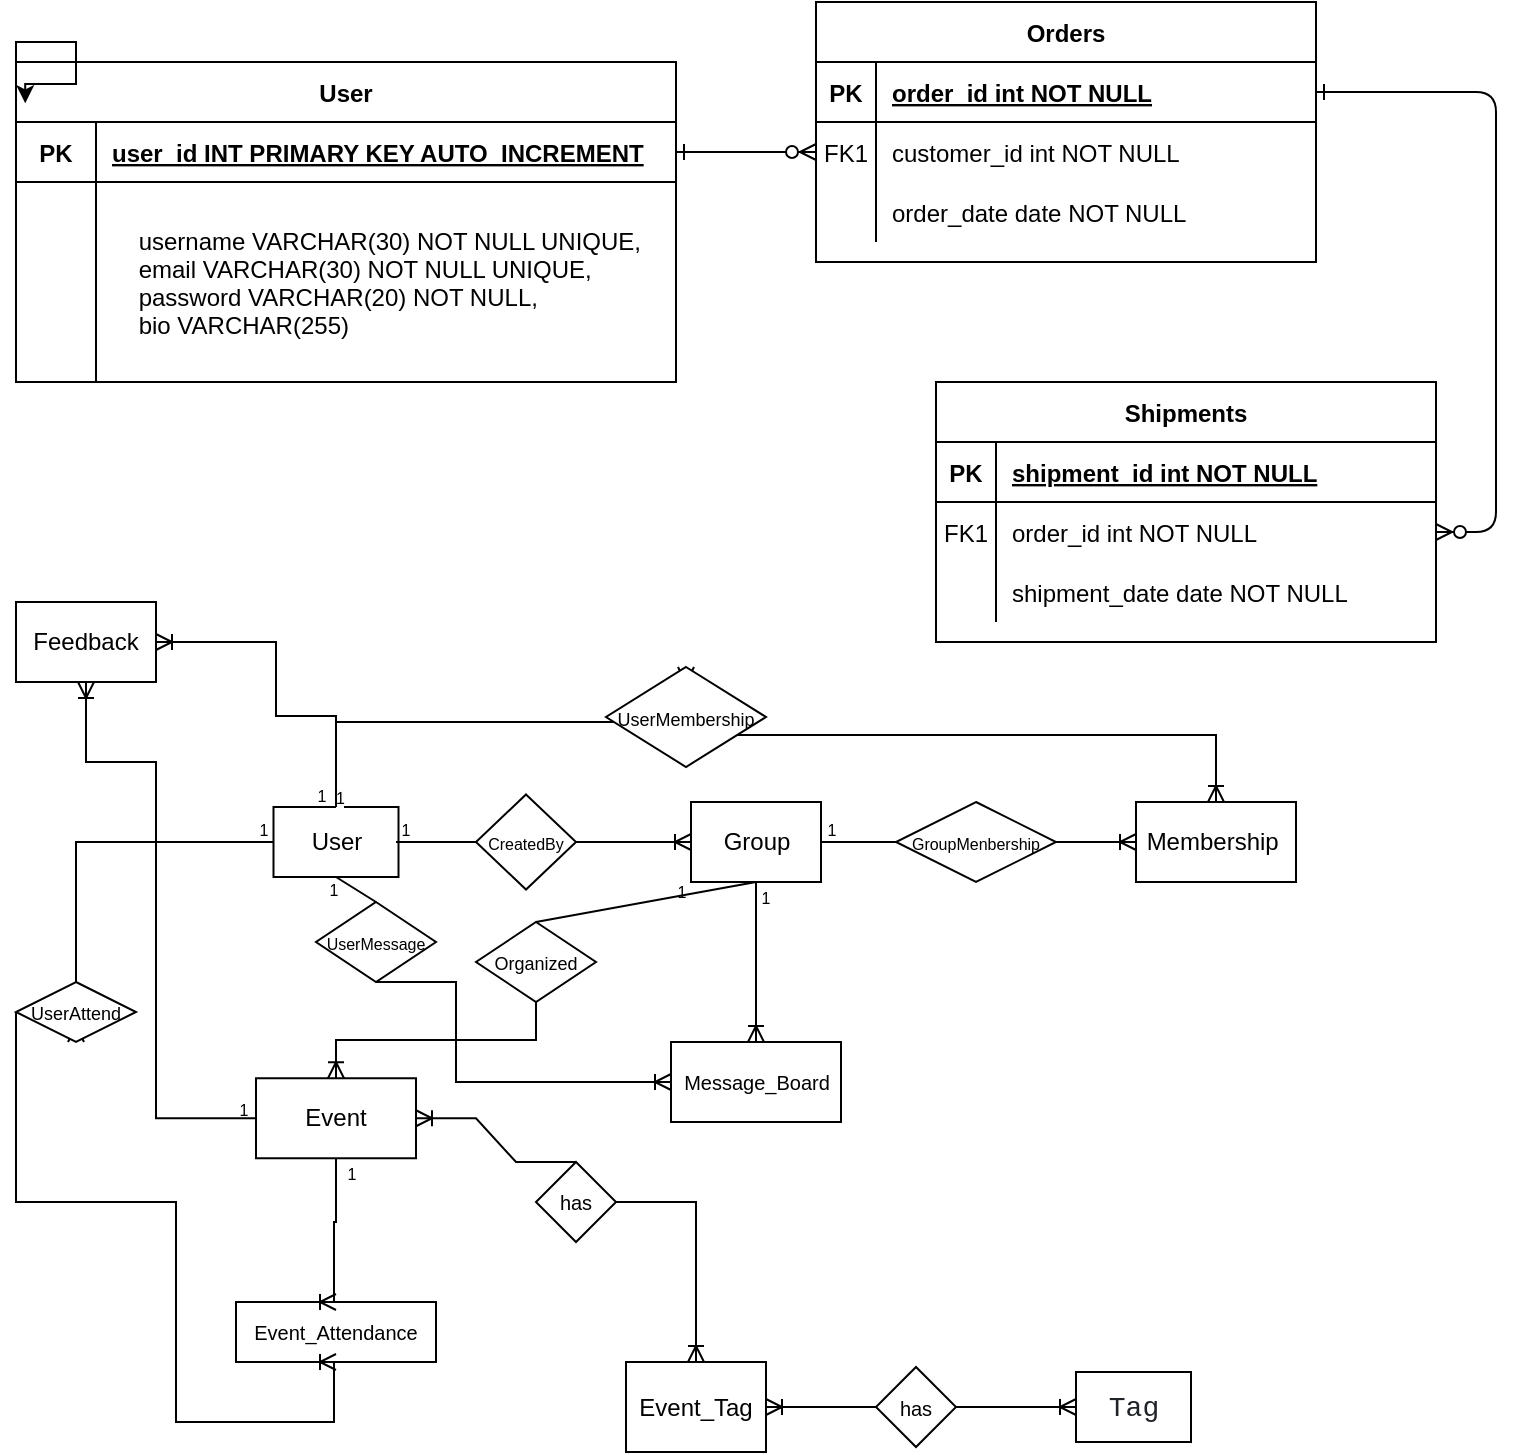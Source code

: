 <mxfile version="25.0.3">
  <diagram id="R2lEEEUBdFMjLlhIrx00" name="Page-1">
    <mxGraphModel dx="713" dy="745" grid="1" gridSize="10" guides="1" tooltips="1" connect="1" arrows="1" fold="1" page="1" pageScale="1" pageWidth="850" pageHeight="1100" math="0" shadow="0" extFonts="Permanent Marker^https://fonts.googleapis.com/css?family=Permanent+Marker">
      <root>
        <mxCell id="0" />
        <mxCell id="1" parent="0" />
        <mxCell id="C-vyLk0tnHw3VtMMgP7b-1" value="" style="edgeStyle=entityRelationEdgeStyle;endArrow=ERzeroToMany;startArrow=ERone;endFill=1;startFill=0;" parent="1" source="C-vyLk0tnHw3VtMMgP7b-24" target="C-vyLk0tnHw3VtMMgP7b-6" edge="1">
          <mxGeometry width="100" height="100" relative="1" as="geometry">
            <mxPoint x="340" y="720" as="sourcePoint" />
            <mxPoint x="440" y="620" as="targetPoint" />
          </mxGeometry>
        </mxCell>
        <mxCell id="C-vyLk0tnHw3VtMMgP7b-12" value="" style="edgeStyle=entityRelationEdgeStyle;endArrow=ERzeroToMany;startArrow=ERone;endFill=1;startFill=0;" parent="1" source="C-vyLk0tnHw3VtMMgP7b-3" target="C-vyLk0tnHw3VtMMgP7b-17" edge="1">
          <mxGeometry width="100" height="100" relative="1" as="geometry">
            <mxPoint x="400" y="180" as="sourcePoint" />
            <mxPoint x="460" y="205" as="targetPoint" />
          </mxGeometry>
        </mxCell>
        <mxCell id="C-vyLk0tnHw3VtMMgP7b-2" value="Orders" style="shape=table;startSize=30;container=1;collapsible=1;childLayout=tableLayout;fixedRows=1;rowLines=0;fontStyle=1;align=center;resizeLast=1;" parent="1" vertex="1">
          <mxGeometry x="450" y="120" width="250" height="130" as="geometry" />
        </mxCell>
        <mxCell id="C-vyLk0tnHw3VtMMgP7b-3" value="" style="shape=partialRectangle;collapsible=0;dropTarget=0;pointerEvents=0;fillColor=none;points=[[0,0.5],[1,0.5]];portConstraint=eastwest;top=0;left=0;right=0;bottom=1;" parent="C-vyLk0tnHw3VtMMgP7b-2" vertex="1">
          <mxGeometry y="30" width="250" height="30" as="geometry" />
        </mxCell>
        <mxCell id="C-vyLk0tnHw3VtMMgP7b-4" value="PK" style="shape=partialRectangle;overflow=hidden;connectable=0;fillColor=none;top=0;left=0;bottom=0;right=0;fontStyle=1;" parent="C-vyLk0tnHw3VtMMgP7b-3" vertex="1">
          <mxGeometry width="30" height="30" as="geometry" />
        </mxCell>
        <mxCell id="C-vyLk0tnHw3VtMMgP7b-5" value="order_id int NOT NULL " style="shape=partialRectangle;overflow=hidden;connectable=0;fillColor=none;top=0;left=0;bottom=0;right=0;align=left;spacingLeft=6;fontStyle=5;" parent="C-vyLk0tnHw3VtMMgP7b-3" vertex="1">
          <mxGeometry x="30" width="220" height="30" as="geometry" />
        </mxCell>
        <mxCell id="C-vyLk0tnHw3VtMMgP7b-6" value="" style="shape=partialRectangle;collapsible=0;dropTarget=0;pointerEvents=0;fillColor=none;points=[[0,0.5],[1,0.5]];portConstraint=eastwest;top=0;left=0;right=0;bottom=0;" parent="C-vyLk0tnHw3VtMMgP7b-2" vertex="1">
          <mxGeometry y="60" width="250" height="30" as="geometry" />
        </mxCell>
        <mxCell id="C-vyLk0tnHw3VtMMgP7b-7" value="FK1" style="shape=partialRectangle;overflow=hidden;connectable=0;fillColor=none;top=0;left=0;bottom=0;right=0;" parent="C-vyLk0tnHw3VtMMgP7b-6" vertex="1">
          <mxGeometry width="30" height="30" as="geometry" />
        </mxCell>
        <mxCell id="C-vyLk0tnHw3VtMMgP7b-8" value="customer_id int NOT NULL" style="shape=partialRectangle;overflow=hidden;connectable=0;fillColor=none;top=0;left=0;bottom=0;right=0;align=left;spacingLeft=6;" parent="C-vyLk0tnHw3VtMMgP7b-6" vertex="1">
          <mxGeometry x="30" width="220" height="30" as="geometry" />
        </mxCell>
        <mxCell id="C-vyLk0tnHw3VtMMgP7b-9" value="" style="shape=partialRectangle;collapsible=0;dropTarget=0;pointerEvents=0;fillColor=none;points=[[0,0.5],[1,0.5]];portConstraint=eastwest;top=0;left=0;right=0;bottom=0;" parent="C-vyLk0tnHw3VtMMgP7b-2" vertex="1">
          <mxGeometry y="90" width="250" height="30" as="geometry" />
        </mxCell>
        <mxCell id="C-vyLk0tnHw3VtMMgP7b-10" value="" style="shape=partialRectangle;overflow=hidden;connectable=0;fillColor=none;top=0;left=0;bottom=0;right=0;" parent="C-vyLk0tnHw3VtMMgP7b-9" vertex="1">
          <mxGeometry width="30" height="30" as="geometry" />
        </mxCell>
        <mxCell id="C-vyLk0tnHw3VtMMgP7b-11" value="order_date date NOT NULL" style="shape=partialRectangle;overflow=hidden;connectable=0;fillColor=none;top=0;left=0;bottom=0;right=0;align=left;spacingLeft=6;" parent="C-vyLk0tnHw3VtMMgP7b-9" vertex="1">
          <mxGeometry x="30" width="220" height="30" as="geometry" />
        </mxCell>
        <mxCell id="C-vyLk0tnHw3VtMMgP7b-13" value="Shipments" style="shape=table;startSize=30;container=1;collapsible=1;childLayout=tableLayout;fixedRows=1;rowLines=0;fontStyle=1;align=center;resizeLast=1;" parent="1" vertex="1">
          <mxGeometry x="510" y="310" width="250" height="130" as="geometry" />
        </mxCell>
        <mxCell id="C-vyLk0tnHw3VtMMgP7b-14" value="" style="shape=partialRectangle;collapsible=0;dropTarget=0;pointerEvents=0;fillColor=none;points=[[0,0.5],[1,0.5]];portConstraint=eastwest;top=0;left=0;right=0;bottom=1;" parent="C-vyLk0tnHw3VtMMgP7b-13" vertex="1">
          <mxGeometry y="30" width="250" height="30" as="geometry" />
        </mxCell>
        <mxCell id="C-vyLk0tnHw3VtMMgP7b-15" value="PK" style="shape=partialRectangle;overflow=hidden;connectable=0;fillColor=none;top=0;left=0;bottom=0;right=0;fontStyle=1;" parent="C-vyLk0tnHw3VtMMgP7b-14" vertex="1">
          <mxGeometry width="30" height="30" as="geometry">
            <mxRectangle width="30" height="30" as="alternateBounds" />
          </mxGeometry>
        </mxCell>
        <mxCell id="C-vyLk0tnHw3VtMMgP7b-16" value="shipment_id int NOT NULL " style="shape=partialRectangle;overflow=hidden;connectable=0;fillColor=none;top=0;left=0;bottom=0;right=0;align=left;spacingLeft=6;fontStyle=5;" parent="C-vyLk0tnHw3VtMMgP7b-14" vertex="1">
          <mxGeometry x="30" width="220" height="30" as="geometry">
            <mxRectangle width="220" height="30" as="alternateBounds" />
          </mxGeometry>
        </mxCell>
        <mxCell id="C-vyLk0tnHw3VtMMgP7b-17" value="" style="shape=partialRectangle;collapsible=0;dropTarget=0;pointerEvents=0;fillColor=none;points=[[0,0.5],[1,0.5]];portConstraint=eastwest;top=0;left=0;right=0;bottom=0;" parent="C-vyLk0tnHw3VtMMgP7b-13" vertex="1">
          <mxGeometry y="60" width="250" height="30" as="geometry" />
        </mxCell>
        <mxCell id="C-vyLk0tnHw3VtMMgP7b-18" value="FK1" style="shape=partialRectangle;overflow=hidden;connectable=0;fillColor=none;top=0;left=0;bottom=0;right=0;" parent="C-vyLk0tnHw3VtMMgP7b-17" vertex="1">
          <mxGeometry width="30" height="30" as="geometry">
            <mxRectangle width="30" height="30" as="alternateBounds" />
          </mxGeometry>
        </mxCell>
        <mxCell id="C-vyLk0tnHw3VtMMgP7b-19" value="order_id int NOT NULL" style="shape=partialRectangle;overflow=hidden;connectable=0;fillColor=none;top=0;left=0;bottom=0;right=0;align=left;spacingLeft=6;" parent="C-vyLk0tnHw3VtMMgP7b-17" vertex="1">
          <mxGeometry x="30" width="220" height="30" as="geometry">
            <mxRectangle width="220" height="30" as="alternateBounds" />
          </mxGeometry>
        </mxCell>
        <mxCell id="C-vyLk0tnHw3VtMMgP7b-20" value="" style="shape=partialRectangle;collapsible=0;dropTarget=0;pointerEvents=0;fillColor=none;points=[[0,0.5],[1,0.5]];portConstraint=eastwest;top=0;left=0;right=0;bottom=0;" parent="C-vyLk0tnHw3VtMMgP7b-13" vertex="1">
          <mxGeometry y="90" width="250" height="30" as="geometry" />
        </mxCell>
        <mxCell id="C-vyLk0tnHw3VtMMgP7b-21" value="" style="shape=partialRectangle;overflow=hidden;connectable=0;fillColor=none;top=0;left=0;bottom=0;right=0;" parent="C-vyLk0tnHw3VtMMgP7b-20" vertex="1">
          <mxGeometry width="30" height="30" as="geometry">
            <mxRectangle width="30" height="30" as="alternateBounds" />
          </mxGeometry>
        </mxCell>
        <mxCell id="C-vyLk0tnHw3VtMMgP7b-22" value="shipment_date date NOT NULL" style="shape=partialRectangle;overflow=hidden;connectable=0;fillColor=none;top=0;left=0;bottom=0;right=0;align=left;spacingLeft=6;" parent="C-vyLk0tnHw3VtMMgP7b-20" vertex="1">
          <mxGeometry x="30" width="220" height="30" as="geometry">
            <mxRectangle width="220" height="30" as="alternateBounds" />
          </mxGeometry>
        </mxCell>
        <mxCell id="C-vyLk0tnHw3VtMMgP7b-23" value="User" style="shape=table;startSize=30;container=1;collapsible=1;childLayout=tableLayout;fixedRows=1;rowLines=0;fontStyle=1;align=center;resizeLast=1;" parent="1" vertex="1">
          <mxGeometry x="50" y="150" width="330" height="160" as="geometry">
            <mxRectangle x="50" y="140" width="70" height="30" as="alternateBounds" />
          </mxGeometry>
        </mxCell>
        <mxCell id="C-vyLk0tnHw3VtMMgP7b-24" value="" style="shape=partialRectangle;collapsible=0;dropTarget=0;pointerEvents=0;fillColor=none;points=[[0,0.5],[1,0.5]];portConstraint=eastwest;top=0;left=0;right=0;bottom=1;" parent="C-vyLk0tnHw3VtMMgP7b-23" vertex="1">
          <mxGeometry y="30" width="330" height="30" as="geometry" />
        </mxCell>
        <mxCell id="C-vyLk0tnHw3VtMMgP7b-25" value="PK" style="shape=partialRectangle;overflow=hidden;connectable=0;fillColor=none;top=0;left=0;bottom=0;right=0;fontStyle=1;" parent="C-vyLk0tnHw3VtMMgP7b-24" vertex="1">
          <mxGeometry width="40" height="30" as="geometry">
            <mxRectangle width="40" height="30" as="alternateBounds" />
          </mxGeometry>
        </mxCell>
        <mxCell id="C-vyLk0tnHw3VtMMgP7b-26" value="user_id INT PRIMARY KEY AUTO_INCREMENT" style="shape=partialRectangle;overflow=hidden;connectable=0;fillColor=none;top=0;left=0;bottom=0;right=0;align=left;spacingLeft=6;fontStyle=5;" parent="C-vyLk0tnHw3VtMMgP7b-24" vertex="1">
          <mxGeometry x="40" width="290" height="30" as="geometry">
            <mxRectangle width="290" height="30" as="alternateBounds" />
          </mxGeometry>
        </mxCell>
        <mxCell id="C-vyLk0tnHw3VtMMgP7b-27" value="" style="shape=partialRectangle;collapsible=0;dropTarget=0;pointerEvents=0;fillColor=none;points=[[0,0.5],[1,0.5]];portConstraint=eastwest;top=0;left=0;right=0;bottom=0;" parent="C-vyLk0tnHw3VtMMgP7b-23" vertex="1">
          <mxGeometry y="60" width="330" height="100" as="geometry" />
        </mxCell>
        <mxCell id="C-vyLk0tnHw3VtMMgP7b-28" value="" style="shape=partialRectangle;overflow=hidden;connectable=0;fillColor=none;top=0;left=0;bottom=0;right=0;" parent="C-vyLk0tnHw3VtMMgP7b-27" vertex="1">
          <mxGeometry width="40" height="100" as="geometry">
            <mxRectangle width="40" height="100" as="alternateBounds" />
          </mxGeometry>
        </mxCell>
        <mxCell id="C-vyLk0tnHw3VtMMgP7b-29" value="    username VARCHAR(30) NOT NULL UNIQUE,&#xa;    email VARCHAR(30) NOT NULL UNIQUE,&#xa;    password VARCHAR(20) NOT NULL,&#xa;    bio VARCHAR(255)" style="shape=partialRectangle;overflow=hidden;connectable=0;fillColor=none;top=0;left=0;bottom=0;right=0;align=left;spacingLeft=6;" parent="C-vyLk0tnHw3VtMMgP7b-27" vertex="1">
          <mxGeometry x="40" width="290" height="100" as="geometry">
            <mxRectangle width="290" height="100" as="alternateBounds" />
          </mxGeometry>
        </mxCell>
        <mxCell id="tW31ty3jrkv9pII8_dhH-1" style="edgeStyle=orthogonalEdgeStyle;rounded=0;orthogonalLoop=1;jettySize=auto;html=1;exitX=0;exitY=0;exitDx=0;exitDy=0;entryX=0.014;entryY=0.129;entryDx=0;entryDy=0;entryPerimeter=0;" parent="1" source="C-vyLk0tnHw3VtMMgP7b-23" target="C-vyLk0tnHw3VtMMgP7b-23" edge="1">
          <mxGeometry relative="1" as="geometry">
            <Array as="points">
              <mxPoint x="80" y="140" />
              <mxPoint x="80" y="161" />
            </Array>
          </mxGeometry>
        </mxCell>
        <mxCell id="tW31ty3jrkv9pII8_dhH-2" value="User" style="rounded=0;whiteSpace=wrap;html=1;" parent="1" vertex="1">
          <mxGeometry x="178.75" y="522.5" width="62.5" height="35" as="geometry" />
        </mxCell>
        <mxCell id="tW31ty3jrkv9pII8_dhH-3" value="Group" style="rounded=0;whiteSpace=wrap;html=1;" parent="1" vertex="1">
          <mxGeometry x="387.5" y="520" width="65" height="40" as="geometry" />
        </mxCell>
        <mxCell id="tW31ty3jrkv9pII8_dhH-4" value="Event" style="rounded=0;whiteSpace=wrap;html=1;" parent="1" vertex="1">
          <mxGeometry x="170" y="658.13" width="80" height="40" as="geometry" />
        </mxCell>
        <mxCell id="tW31ty3jrkv9pII8_dhH-5" value="&lt;font style=&quot;font-size: 10px;&quot;&gt;Event_Attendance&lt;/font&gt;" style="rounded=0;whiteSpace=wrap;html=1;" parent="1" vertex="1">
          <mxGeometry x="160" y="770" width="100" height="30" as="geometry" />
        </mxCell>
        <mxCell id="tW31ty3jrkv9pII8_dhH-6" value="Membership&amp;nbsp;" style="rounded=0;whiteSpace=wrap;html=1;" parent="1" vertex="1">
          <mxGeometry x="610" y="520" width="80" height="40" as="geometry" />
        </mxCell>
        <mxCell id="tW31ty3jrkv9pII8_dhH-7" value="Feedback" style="rounded=0;whiteSpace=wrap;html=1;" parent="1" vertex="1">
          <mxGeometry x="50" y="420" width="70" height="40" as="geometry" />
        </mxCell>
        <mxCell id="tW31ty3jrkv9pII8_dhH-8" value="&lt;font style=&quot;font-size: 10px;&quot;&gt;Message_Board&lt;/font&gt;" style="rounded=0;whiteSpace=wrap;html=1;" parent="1" vertex="1">
          <mxGeometry x="377.5" y="640" width="85" height="40" as="geometry" />
        </mxCell>
        <mxCell id="tW31ty3jrkv9pII8_dhH-9" value="&lt;br&gt;&lt;span style=&quot;color: rgb(31, 35, 40); font-family: ui-monospace, SFMono-Regular, &amp;quot;SF Mono&amp;quot;, Menlo, Consolas, &amp;quot;Liberation Mono&amp;quot;, monospace; font-size: 14px; font-style: normal; font-variant-ligatures: normal; font-variant-caps: normal; font-weight: 400; letter-spacing: normal; orphans: 2; text-indent: 0px; text-transform: none; widows: 2; word-spacing: 0px; -webkit-text-stroke-width: 0px; white-space: nowrap; background-color: rgb(255, 255, 255); text-decoration-thickness: initial; text-decoration-style: initial; text-decoration-color: initial; float: none; display: inline !important;&quot;&gt;‎&lt;/span&gt;&lt;span style=&quot;box-sizing: border-box; outline: none; outline-offset: -2px; box-shadow: none; direction: ltr; color: rgb(31, 35, 40); font-family: ui-monospace, SFMono-Regular, &amp;quot;SF Mono&amp;quot;, Menlo, Consolas, &amp;quot;Liberation Mono&amp;quot;, monospace; font-size: 14px; font-style: normal; font-variant-ligatures: normal; font-variant-caps: normal; font-weight: 400; letter-spacing: normal; orphans: 2; text-indent: 0px; text-transform: none; widows: 2; word-spacing: 0px; -webkit-text-stroke-width: 0px; white-space: nowrap; background-color: rgb(255, 255, 255); text-decoration-thickness: initial; text-decoration-style: initial; text-decoration-color: initial;&quot; class=&quot;Box-sc-g0xbh4-0 ljeMiK&quot; tabindex=&quot;0&quot; role=&quot;button&quot;&gt;Tag&lt;/span&gt;&lt;div&gt;&lt;br/&gt;&lt;/div&gt;" style="rounded=0;whiteSpace=wrap;html=1;align=center;" parent="1" vertex="1">
          <mxGeometry x="580" y="805" width="57.5" height="35" as="geometry" />
        </mxCell>
        <mxCell id="tW31ty3jrkv9pII8_dhH-10" value="Event_Tag" style="rounded=0;whiteSpace=wrap;html=1;" parent="1" vertex="1">
          <mxGeometry x="355" y="800" width="70" height="45" as="geometry" />
        </mxCell>
        <mxCell id="etOm0bvrqToCTYHmyTIq-3" value="" style="edgeStyle=entityRelationEdgeStyle;fontSize=12;html=1;endArrow=ERoneToMany;rounded=0;entryX=0;entryY=0.5;entryDx=0;entryDy=0;exitX=1;exitY=0.5;exitDx=0;exitDy=0;" edge="1" parent="1" source="etOm0bvrqToCTYHmyTIq-4" target="tW31ty3jrkv9pII8_dhH-3">
          <mxGeometry width="100" height="100" relative="1" as="geometry">
            <mxPoint x="245" y="600" as="sourcePoint" />
            <mxPoint x="345" y="500" as="targetPoint" />
            <Array as="points">
              <mxPoint x="260" y="540" />
              <mxPoint x="300" y="540" />
            </Array>
          </mxGeometry>
        </mxCell>
        <mxCell id="etOm0bvrqToCTYHmyTIq-4" value="&lt;font style=&quot;font-size: 8px;&quot;&gt;CreatedBy&lt;/font&gt;" style="rhombus;whiteSpace=wrap;html=1;" vertex="1" parent="1">
          <mxGeometry x="280" y="516.25" width="50" height="47.5" as="geometry" />
        </mxCell>
        <mxCell id="etOm0bvrqToCTYHmyTIq-8" value="" style="endArrow=none;html=1;rounded=0;" edge="1" parent="1">
          <mxGeometry width="50" height="50" relative="1" as="geometry">
            <mxPoint x="240" y="540" as="sourcePoint" />
            <mxPoint x="280" y="540" as="targetPoint" />
          </mxGeometry>
        </mxCell>
        <mxCell id="etOm0bvrqToCTYHmyTIq-11" value="&lt;font style=&quot;font-size: 8px;&quot;&gt;1&lt;/font&gt;" style="text;html=1;align=center;verticalAlign=middle;whiteSpace=wrap;rounded=0;" vertex="1" parent="1">
          <mxGeometry x="220" y="520" width="50" height="26.25" as="geometry" />
        </mxCell>
        <mxCell id="etOm0bvrqToCTYHmyTIq-21" value="" style="edgeStyle=elbowEdgeStyle;fontSize=12;html=1;endArrow=ERoneToMany;rounded=0;exitX=0.5;exitY=0;exitDx=0;exitDy=0;elbow=vertical;entryX=0.5;entryY=0;entryDx=0;entryDy=0;" edge="1" parent="1" source="etOm0bvrqToCTYHmyTIq-24" target="tW31ty3jrkv9pII8_dhH-6">
          <mxGeometry width="100" height="100" relative="1" as="geometry">
            <mxPoint x="215" y="470" as="sourcePoint" />
            <mxPoint x="590" y="471" as="targetPoint" />
            <Array as="points" />
          </mxGeometry>
        </mxCell>
        <mxCell id="etOm0bvrqToCTYHmyTIq-23" value="" style="edgeStyle=elbowEdgeStyle;fontSize=12;html=1;endArrow=ERoneToMany;rounded=0;exitX=0.5;exitY=0;exitDx=0;exitDy=0;elbow=vertical;entryX=0.5;entryY=0;entryDx=0;entryDy=0;" edge="1" parent="1" source="tW31ty3jrkv9pII8_dhH-2" target="etOm0bvrqToCTYHmyTIq-24">
          <mxGeometry width="100" height="100" relative="1" as="geometry">
            <mxPoint x="210" y="523" as="sourcePoint" />
            <mxPoint x="590" y="520" as="targetPoint" />
            <Array as="points">
              <mxPoint x="400" y="480" />
            </Array>
          </mxGeometry>
        </mxCell>
        <mxCell id="etOm0bvrqToCTYHmyTIq-24" value="&lt;font style=&quot;font-size: 9px;&quot;&gt;UserMembership&lt;/font&gt;" style="shape=rhombus;perimeter=rhombusPerimeter;whiteSpace=wrap;html=1;align=center;" vertex="1" parent="1">
          <mxGeometry x="345" y="452.5" width="80" height="50" as="geometry" />
        </mxCell>
        <mxCell id="etOm0bvrqToCTYHmyTIq-25" value="&lt;span style=&quot;color: rgb(0, 0, 0); font-family: Helvetica; font-size: 8px; font-style: normal; font-variant-ligatures: normal; font-variant-caps: normal; font-weight: 400; letter-spacing: normal; orphans: 2; text-align: center; text-indent: 0px; text-transform: none; widows: 2; word-spacing: 0px; -webkit-text-stroke-width: 0px; white-space: normal; background-color: rgb(251, 251, 251); text-decoration-thickness: initial; text-decoration-style: initial; text-decoration-color: initial; display: inline !important; float: none;&quot;&gt;1&lt;/span&gt;" style="text;whiteSpace=wrap;html=1;" vertex="1" parent="1">
          <mxGeometry x="207.5" y="502.5" width="15" height="20" as="geometry" />
        </mxCell>
        <mxCell id="etOm0bvrqToCTYHmyTIq-27" value="" style="fontSize=12;html=1;endArrow=ERoneToMany;rounded=0;elbow=vertical;exitX=1;exitY=0.5;exitDx=0;exitDy=0;entryX=0;entryY=0.5;entryDx=0;entryDy=0;" edge="1" parent="1" source="etOm0bvrqToCTYHmyTIq-31" target="tW31ty3jrkv9pII8_dhH-6">
          <mxGeometry width="100" height="100" relative="1" as="geometry">
            <mxPoint x="470" y="580" as="sourcePoint" />
            <mxPoint x="580" y="570" as="targetPoint" />
          </mxGeometry>
        </mxCell>
        <mxCell id="etOm0bvrqToCTYHmyTIq-28" value="&lt;font style=&quot;font-size: 8px;&quot;&gt;1&lt;/font&gt;" style="text;html=1;align=center;verticalAlign=middle;whiteSpace=wrap;rounded=0;" vertex="1" parent="1">
          <mxGeometry x="452.5" y="526.56" width="10" height="13.13" as="geometry" />
        </mxCell>
        <mxCell id="etOm0bvrqToCTYHmyTIq-31" value="&lt;font style=&quot;font-size: 8px;&quot;&gt;GroupMenbership&lt;/font&gt;" style="shape=rhombus;perimeter=rhombusPerimeter;whiteSpace=wrap;html=1;align=center;" vertex="1" parent="1">
          <mxGeometry x="490" y="520" width="80" height="40" as="geometry" />
        </mxCell>
        <mxCell id="etOm0bvrqToCTYHmyTIq-32" value="" style="endArrow=none;html=1;rounded=0;exitX=1;exitY=0.5;exitDx=0;exitDy=0;entryX=0;entryY=0.5;entryDx=0;entryDy=0;" edge="1" parent="1" source="tW31ty3jrkv9pII8_dhH-3" target="etOm0bvrqToCTYHmyTIq-31">
          <mxGeometry relative="1" as="geometry">
            <mxPoint x="430" y="580" as="sourcePoint" />
            <mxPoint x="490" y="580" as="targetPoint" />
          </mxGeometry>
        </mxCell>
        <mxCell id="etOm0bvrqToCTYHmyTIq-33" value="" style="edgeStyle=orthogonalEdgeStyle;fontSize=12;html=1;endArrow=ERoneToMany;rounded=0;exitX=0.5;exitY=1;exitDx=0;exitDy=0;entryX=0.5;entryY=0;entryDx=0;entryDy=0;" edge="1" parent="1" source="etOm0bvrqToCTYHmyTIq-36" target="tW31ty3jrkv9pII8_dhH-4">
          <mxGeometry width="100" height="100" relative="1" as="geometry">
            <mxPoint x="257.5" y="840" as="sourcePoint" />
            <mxPoint x="387.5" y="840" as="targetPoint" />
          </mxGeometry>
        </mxCell>
        <mxCell id="etOm0bvrqToCTYHmyTIq-34" value="&lt;font style=&quot;font-size: 8px;&quot;&gt;1&lt;/font&gt;" style="text;html=1;align=center;verticalAlign=middle;whiteSpace=wrap;rounded=0;" vertex="1" parent="1">
          <mxGeometry x="377.5" y="557.5" width="10" height="13.13" as="geometry" />
        </mxCell>
        <mxCell id="etOm0bvrqToCTYHmyTIq-36" value="&lt;font style=&quot;font-size: 9px;&quot;&gt;Organized&lt;/font&gt;" style="shape=rhombus;perimeter=rhombusPerimeter;whiteSpace=wrap;html=1;align=center;" vertex="1" parent="1">
          <mxGeometry x="280" y="580" width="60" height="40" as="geometry" />
        </mxCell>
        <mxCell id="etOm0bvrqToCTYHmyTIq-37" value="" style="endArrow=none;html=1;rounded=0;exitX=0.5;exitY=0;exitDx=0;exitDy=0;entryX=0.5;entryY=1;entryDx=0;entryDy=0;" edge="1" parent="1" source="etOm0bvrqToCTYHmyTIq-36" target="tW31ty3jrkv9pII8_dhH-3">
          <mxGeometry relative="1" as="geometry">
            <mxPoint x="370" y="600" as="sourcePoint" />
            <mxPoint x="530" y="600" as="targetPoint" />
          </mxGeometry>
        </mxCell>
        <mxCell id="etOm0bvrqToCTYHmyTIq-38" value="" style="edgeStyle=orthogonalEdgeStyle;fontSize=12;html=1;endArrow=ERoneToMany;rounded=0;entryX=0.5;entryY=0;entryDx=0;entryDy=0;exitX=0.5;exitY=1;exitDx=0;exitDy=0;" edge="1" parent="1" source="tW31ty3jrkv9pII8_dhH-4" target="tW31ty3jrkv9pII8_dhH-5">
          <mxGeometry width="100" height="100" relative="1" as="geometry">
            <mxPoint x="260" y="720" as="sourcePoint" />
            <mxPoint x="235" y="845" as="targetPoint" />
            <Array as="points">
              <mxPoint x="210" y="730" />
              <mxPoint x="209" y="730" />
            </Array>
          </mxGeometry>
        </mxCell>
        <mxCell id="etOm0bvrqToCTYHmyTIq-39" value="&lt;font style=&quot;font-size: 8px;&quot;&gt;1&lt;/font&gt;" style="text;html=1;align=center;verticalAlign=middle;whiteSpace=wrap;rounded=0;" vertex="1" parent="1">
          <mxGeometry x="212.5" y="698.13" width="10" height="13.13" as="geometry" />
        </mxCell>
        <mxCell id="etOm0bvrqToCTYHmyTIq-41" value="" style="edgeStyle=orthogonalEdgeStyle;fontSize=12;html=1;endArrow=ERoneToMany;rounded=0;exitX=0;exitY=0.5;exitDx=0;exitDy=0;" edge="1" parent="1" source="etOm0bvrqToCTYHmyTIq-44">
          <mxGeometry width="100" height="100" relative="1" as="geometry">
            <mxPoint x="100" y="600" as="sourcePoint" />
            <mxPoint x="210" y="800" as="targetPoint" />
            <Array as="points">
              <mxPoint x="50" y="720" />
              <mxPoint x="130" y="720" />
              <mxPoint x="130" y="830" />
              <mxPoint x="209" y="830" />
            </Array>
          </mxGeometry>
        </mxCell>
        <mxCell id="etOm0bvrqToCTYHmyTIq-42" value="&lt;font style=&quot;font-size: 8px;&quot;&gt;1&lt;/font&gt;" style="text;html=1;align=center;verticalAlign=middle;whiteSpace=wrap;rounded=0;" vertex="1" parent="1">
          <mxGeometry x="168.75" y="526.56" width="10" height="13.13" as="geometry" />
        </mxCell>
        <mxCell id="etOm0bvrqToCTYHmyTIq-43" value="" style="edgeStyle=orthogonalEdgeStyle;fontSize=12;html=1;endArrow=ERoneToMany;rounded=0;exitX=0;exitY=0.5;exitDx=0;exitDy=0;entryX=0.5;entryY=1;entryDx=0;entryDy=0;" edge="1" parent="1" source="tW31ty3jrkv9pII8_dhH-2" target="etOm0bvrqToCTYHmyTIq-44">
          <mxGeometry width="100" height="100" relative="1" as="geometry">
            <mxPoint x="179" y="540" as="sourcePoint" />
            <mxPoint x="402" y="675" as="targetPoint" />
            <Array as="points">
              <mxPoint x="80" y="540" />
            </Array>
          </mxGeometry>
        </mxCell>
        <mxCell id="etOm0bvrqToCTYHmyTIq-44" value="&lt;font style=&quot;font-size: 9px;&quot;&gt;UserAttend&lt;/font&gt;" style="shape=rhombus;perimeter=rhombusPerimeter;whiteSpace=wrap;html=1;align=center;" vertex="1" parent="1">
          <mxGeometry x="50" y="610" width="60" height="30" as="geometry" />
        </mxCell>
        <mxCell id="etOm0bvrqToCTYHmyTIq-46" value="" style="edgeStyle=orthogonalEdgeStyle;fontSize=12;html=1;endArrow=ERoneToMany;rounded=0;exitX=0;exitY=0.5;exitDx=0;exitDy=0;entryX=0.5;entryY=1;entryDx=0;entryDy=0;" edge="1" parent="1" source="tW31ty3jrkv9pII8_dhH-4" target="tW31ty3jrkv9pII8_dhH-7">
          <mxGeometry width="100" height="100" relative="1" as="geometry">
            <mxPoint x="50" y="664.25" as="sourcePoint" />
            <mxPoint x="140" y="563.75" as="targetPoint" />
            <Array as="points">
              <mxPoint x="120" y="678" />
              <mxPoint x="120" y="500" />
              <mxPoint x="85" y="500" />
            </Array>
          </mxGeometry>
        </mxCell>
        <mxCell id="etOm0bvrqToCTYHmyTIq-47" value="" style="edgeStyle=orthogonalEdgeStyle;fontSize=12;html=1;endArrow=ERoneToMany;rounded=0;elbow=vertical;exitX=0.5;exitY=0;exitDx=0;exitDy=0;entryX=1;entryY=0.5;entryDx=0;entryDy=0;" edge="1" parent="1" source="tW31ty3jrkv9pII8_dhH-2" target="tW31ty3jrkv9pII8_dhH-7">
          <mxGeometry width="100" height="100" relative="1" as="geometry">
            <mxPoint x="203.75" y="482.5" as="sourcePoint" />
            <mxPoint x="130" y="450" as="targetPoint" />
            <Array as="points">
              <mxPoint x="210" y="477" />
              <mxPoint x="180" y="477" />
              <mxPoint x="180" y="440" />
            </Array>
          </mxGeometry>
        </mxCell>
        <mxCell id="etOm0bvrqToCTYHmyTIq-48" value="&lt;font style=&quot;font-size: 8px;&quot;&gt;1&lt;/font&gt;" style="text;html=1;align=center;verticalAlign=middle;whiteSpace=wrap;rounded=0;" vertex="1" parent="1">
          <mxGeometry x="158.75" y="666.87" width="10" height="13.13" as="geometry" />
        </mxCell>
        <mxCell id="etOm0bvrqToCTYHmyTIq-49" value="&lt;font style=&quot;font-size: 8px;&quot;&gt;1&lt;/font&gt;" style="text;html=1;align=center;verticalAlign=middle;whiteSpace=wrap;rounded=0;" vertex="1" parent="1">
          <mxGeometry x="197.5" y="509.37" width="10" height="13.13" as="geometry" />
        </mxCell>
        <mxCell id="etOm0bvrqToCTYHmyTIq-51" value="" style="edgeStyle=elbowEdgeStyle;fontSize=12;html=1;endArrow=ERoneToMany;rounded=0;elbow=vertical;entryX=0.5;entryY=0;entryDx=0;entryDy=0;exitX=0.5;exitY=1;exitDx=0;exitDy=0;" edge="1" parent="1" source="tW31ty3jrkv9pII8_dhH-3" target="tW31ty3jrkv9pII8_dhH-8">
          <mxGeometry width="100" height="100" relative="1" as="geometry">
            <mxPoint x="500" y="680" as="sourcePoint" />
            <mxPoint x="600" y="580" as="targetPoint" />
          </mxGeometry>
        </mxCell>
        <mxCell id="etOm0bvrqToCTYHmyTIq-52" value="&lt;font style=&quot;font-size: 8px;&quot;&gt;1&lt;/font&gt;" style="text;html=1;align=center;verticalAlign=middle;whiteSpace=wrap;rounded=0;" vertex="1" parent="1">
          <mxGeometry x="420" y="560" width="10" height="13.13" as="geometry" />
        </mxCell>
        <mxCell id="etOm0bvrqToCTYHmyTIq-53" value="" style="edgeStyle=elbowEdgeStyle;fontSize=12;html=1;endArrow=ERoneToMany;rounded=0;exitX=0.5;exitY=1;exitDx=0;exitDy=0;entryX=0;entryY=0.5;entryDx=0;entryDy=0;" edge="1" parent="1" source="etOm0bvrqToCTYHmyTIq-56" target="tW31ty3jrkv9pII8_dhH-8">
          <mxGeometry width="100" height="100" relative="1" as="geometry">
            <mxPoint x="210" y="560" as="sourcePoint" />
            <mxPoint x="377.5" y="662.5" as="targetPoint" />
            <Array as="points">
              <mxPoint x="270" y="612.5" />
            </Array>
          </mxGeometry>
        </mxCell>
        <mxCell id="etOm0bvrqToCTYHmyTIq-54" value="&lt;font style=&quot;font-size: 8px;&quot;&gt;1&lt;/font&gt;" style="text;html=1;align=center;verticalAlign=middle;whiteSpace=wrap;rounded=0;" vertex="1" parent="1">
          <mxGeometry x="203.75" y="556.87" width="10" height="13.13" as="geometry" />
        </mxCell>
        <mxCell id="etOm0bvrqToCTYHmyTIq-56" value="&lt;font style=&quot;font-size: 8px;&quot;&gt;UserMessage&lt;/font&gt;" style="shape=rhombus;perimeter=rhombusPerimeter;whiteSpace=wrap;html=1;align=center;" vertex="1" parent="1">
          <mxGeometry x="200" y="570" width="60" height="40" as="geometry" />
        </mxCell>
        <mxCell id="etOm0bvrqToCTYHmyTIq-57" value="" style="endArrow=none;html=1;rounded=0;exitX=0.5;exitY=1;exitDx=0;exitDy=0;entryX=0.5;entryY=0;entryDx=0;entryDy=0;" edge="1" parent="1" source="tW31ty3jrkv9pII8_dhH-2" target="etOm0bvrqToCTYHmyTIq-56">
          <mxGeometry relative="1" as="geometry">
            <mxPoint x="250" y="690" as="sourcePoint" />
            <mxPoint x="410" y="690" as="targetPoint" />
          </mxGeometry>
        </mxCell>
        <mxCell id="etOm0bvrqToCTYHmyTIq-62" value="&lt;font style=&quot;font-size: 10px;&quot;&gt;has&lt;/font&gt;" style="shape=rhombus;perimeter=rhombusPerimeter;whiteSpace=wrap;html=1;align=center;" vertex="1" parent="1">
          <mxGeometry x="310" y="700" width="40" height="40" as="geometry" />
        </mxCell>
        <mxCell id="etOm0bvrqToCTYHmyTIq-64" value="" style="edgeStyle=entityRelationEdgeStyle;fontSize=12;html=1;endArrow=ERoneToMany;rounded=0;exitX=0.5;exitY=0;exitDx=0;exitDy=0;entryX=1;entryY=0.5;entryDx=0;entryDy=0;" edge="1" parent="1" source="etOm0bvrqToCTYHmyTIq-62" target="tW31ty3jrkv9pII8_dhH-4">
          <mxGeometry width="100" height="100" relative="1" as="geometry">
            <mxPoint x="230" y="900" as="sourcePoint" />
            <mxPoint x="330" y="800" as="targetPoint" />
            <Array as="points">
              <mxPoint x="310" y="720" />
              <mxPoint x="300" y="720" />
              <mxPoint x="270" y="700" />
              <mxPoint x="300" y="680" />
              <mxPoint x="280" y="700" />
            </Array>
          </mxGeometry>
        </mxCell>
        <mxCell id="etOm0bvrqToCTYHmyTIq-65" value="" style="edgeStyle=elbowEdgeStyle;fontSize=12;html=1;endArrow=ERoneToMany;rounded=0;exitX=1;exitY=0.5;exitDx=0;exitDy=0;entryX=0.5;entryY=0;entryDx=0;entryDy=0;elbow=vertical;" edge="1" parent="1" source="etOm0bvrqToCTYHmyTIq-62" target="tW31ty3jrkv9pII8_dhH-10">
          <mxGeometry width="100" height="100" relative="1" as="geometry">
            <mxPoint x="410" y="800" as="sourcePoint" />
            <mxPoint x="510" y="700" as="targetPoint" />
            <Array as="points">
              <mxPoint x="370" y="720" />
            </Array>
          </mxGeometry>
        </mxCell>
        <mxCell id="etOm0bvrqToCTYHmyTIq-68" value="&lt;font style=&quot;font-size: 10px;&quot;&gt;has&lt;/font&gt;" style="shape=rhombus;perimeter=rhombusPerimeter;whiteSpace=wrap;html=1;align=center;" vertex="1" parent="1">
          <mxGeometry x="480" y="802.5" width="40" height="40" as="geometry" />
        </mxCell>
        <mxCell id="etOm0bvrqToCTYHmyTIq-70" value="" style="edgeStyle=entityRelationEdgeStyle;fontSize=12;html=1;endArrow=ERoneToMany;rounded=0;entryX=1;entryY=0.5;entryDx=0;entryDy=0;exitX=0;exitY=0.5;exitDx=0;exitDy=0;" edge="1" parent="1" source="etOm0bvrqToCTYHmyTIq-68" target="tW31ty3jrkv9pII8_dhH-10">
          <mxGeometry width="100" height="100" relative="1" as="geometry">
            <mxPoint x="450" y="798.13" as="sourcePoint" />
            <mxPoint x="550" y="698.13" as="targetPoint" />
          </mxGeometry>
        </mxCell>
        <mxCell id="etOm0bvrqToCTYHmyTIq-71" value="" style="edgeStyle=entityRelationEdgeStyle;fontSize=12;html=1;endArrow=ERoneToMany;rounded=0;entryX=0;entryY=0.5;entryDx=0;entryDy=0;exitX=1;exitY=0.5;exitDx=0;exitDy=0;" edge="1" parent="1" source="etOm0bvrqToCTYHmyTIq-68" target="tW31ty3jrkv9pII8_dhH-9">
          <mxGeometry width="100" height="100" relative="1" as="geometry">
            <mxPoint x="390" y="980" as="sourcePoint" />
            <mxPoint x="490" y="880" as="targetPoint" />
          </mxGeometry>
        </mxCell>
      </root>
    </mxGraphModel>
  </diagram>
</mxfile>
